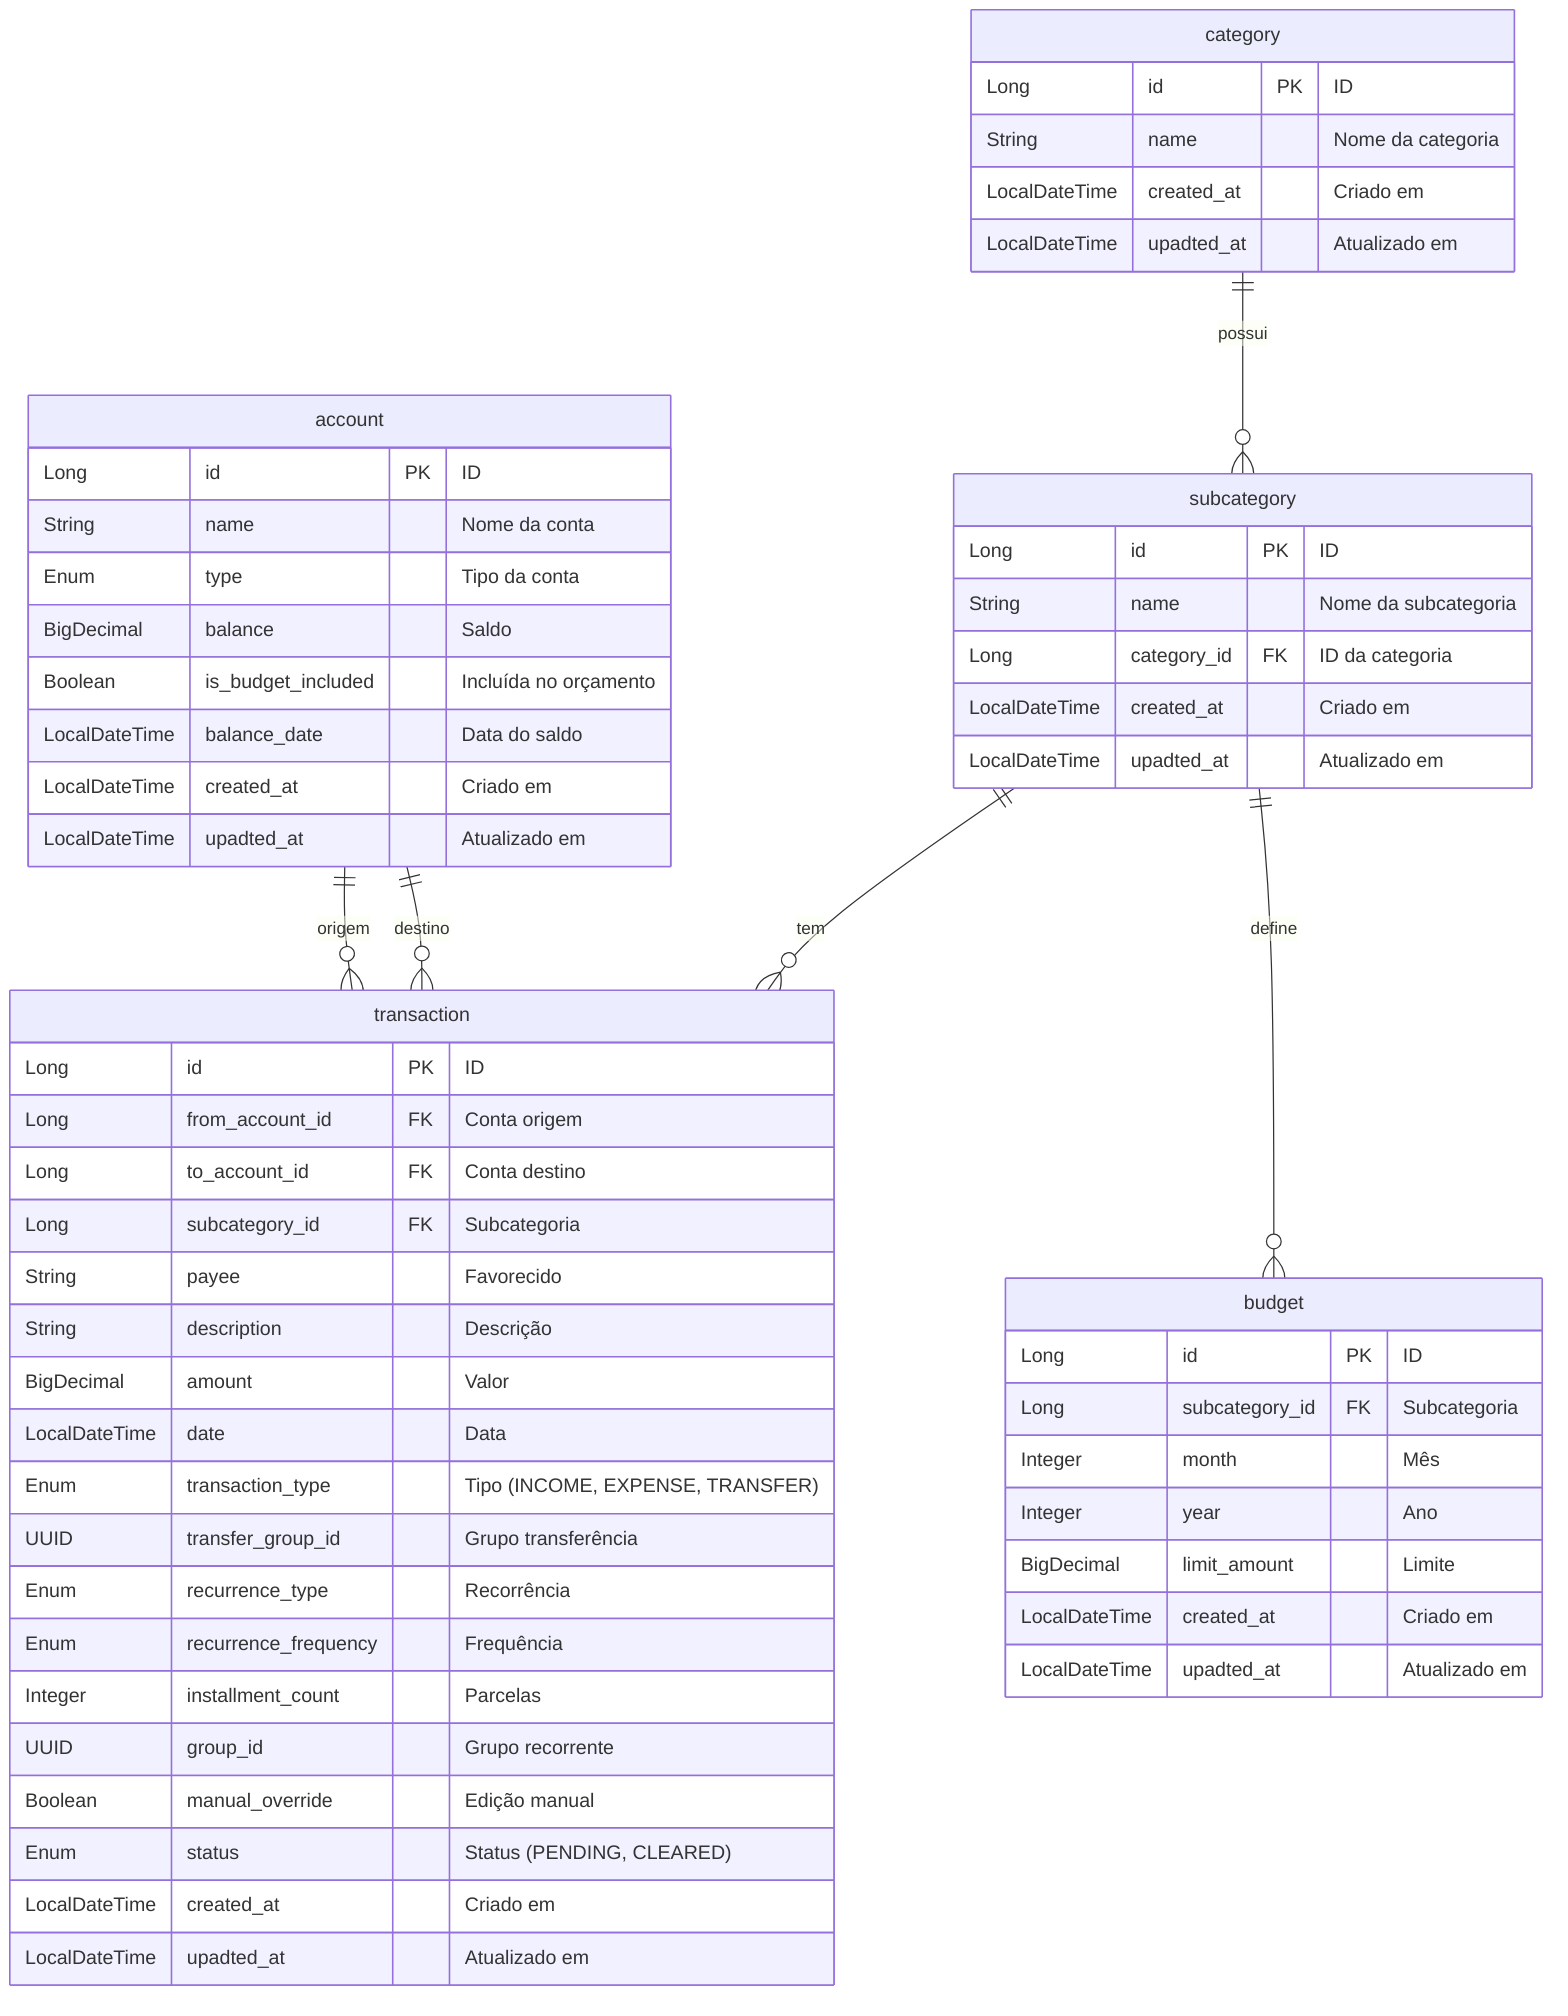 erDiagram
    account {
        Long id PK "ID"
        String name "Nome da conta"
        Enum type "Tipo da conta"
        BigDecimal balance "Saldo"
        Boolean is_budget_included "Incluída no orçamento"
        LocalDateTime balance_date "Data do saldo"
        LocalDateTime created_at "Criado em"
        LocalDateTime upadted_at "Atualizado em"
    }
    category {
        Long id PK "ID"
        String name "Nome da categoria"
        LocalDateTime created_at "Criado em"
        LocalDateTime upadted_at "Atualizado em"
    }
    subcategory {
        Long id PK "ID"
        String name "Nome da subcategoria"
        Long category_id FK "ID da categoria"
        LocalDateTime created_at "Criado em"
        LocalDateTime upadted_at "Atualizado em"

    }
    transaction {
        Long id PK "ID"
        Long from_account_id FK "Conta origem"
        Long to_account_id FK "Conta destino"
        Long subcategory_id FK "Subcategoria"
        String payee "Favorecido"
        String description "Descrição"
        BigDecimal amount "Valor"
        LocalDateTime date "Data"
        Enum transaction_type "Tipo (INCOME, EXPENSE, TRANSFER)"
        UUID transfer_group_id "Grupo transferência"
        Enum recurrence_type "Recorrência"
        Enum recurrence_frequency "Frequência"
        Integer installment_count "Parcelas"
        UUID group_id "Grupo recorrente"
        Boolean manual_override "Edição manual"
        Enum status "Status (PENDING, CLEARED)"
        LocalDateTime created_at "Criado em"
        LocalDateTime upadted_at "Atualizado em"
    }
    budget {
        Long id PK "ID"
        Long subcategory_id FK "Subcategoria"
        Integer month "Mês"
        Integer year "Ano"
        BigDecimal limit_amount "Limite"
        LocalDateTime created_at "Criado em"
        LocalDateTime upadted_at "Atualizado em"
    }

    category ||--o{ subcategory : possui
    subcategory ||--o{ transaction : "tem"
    account ||--o{ transaction : "origem"
    account ||--o{ transaction : "destino"
    subcategory ||--o{ budget : "define"